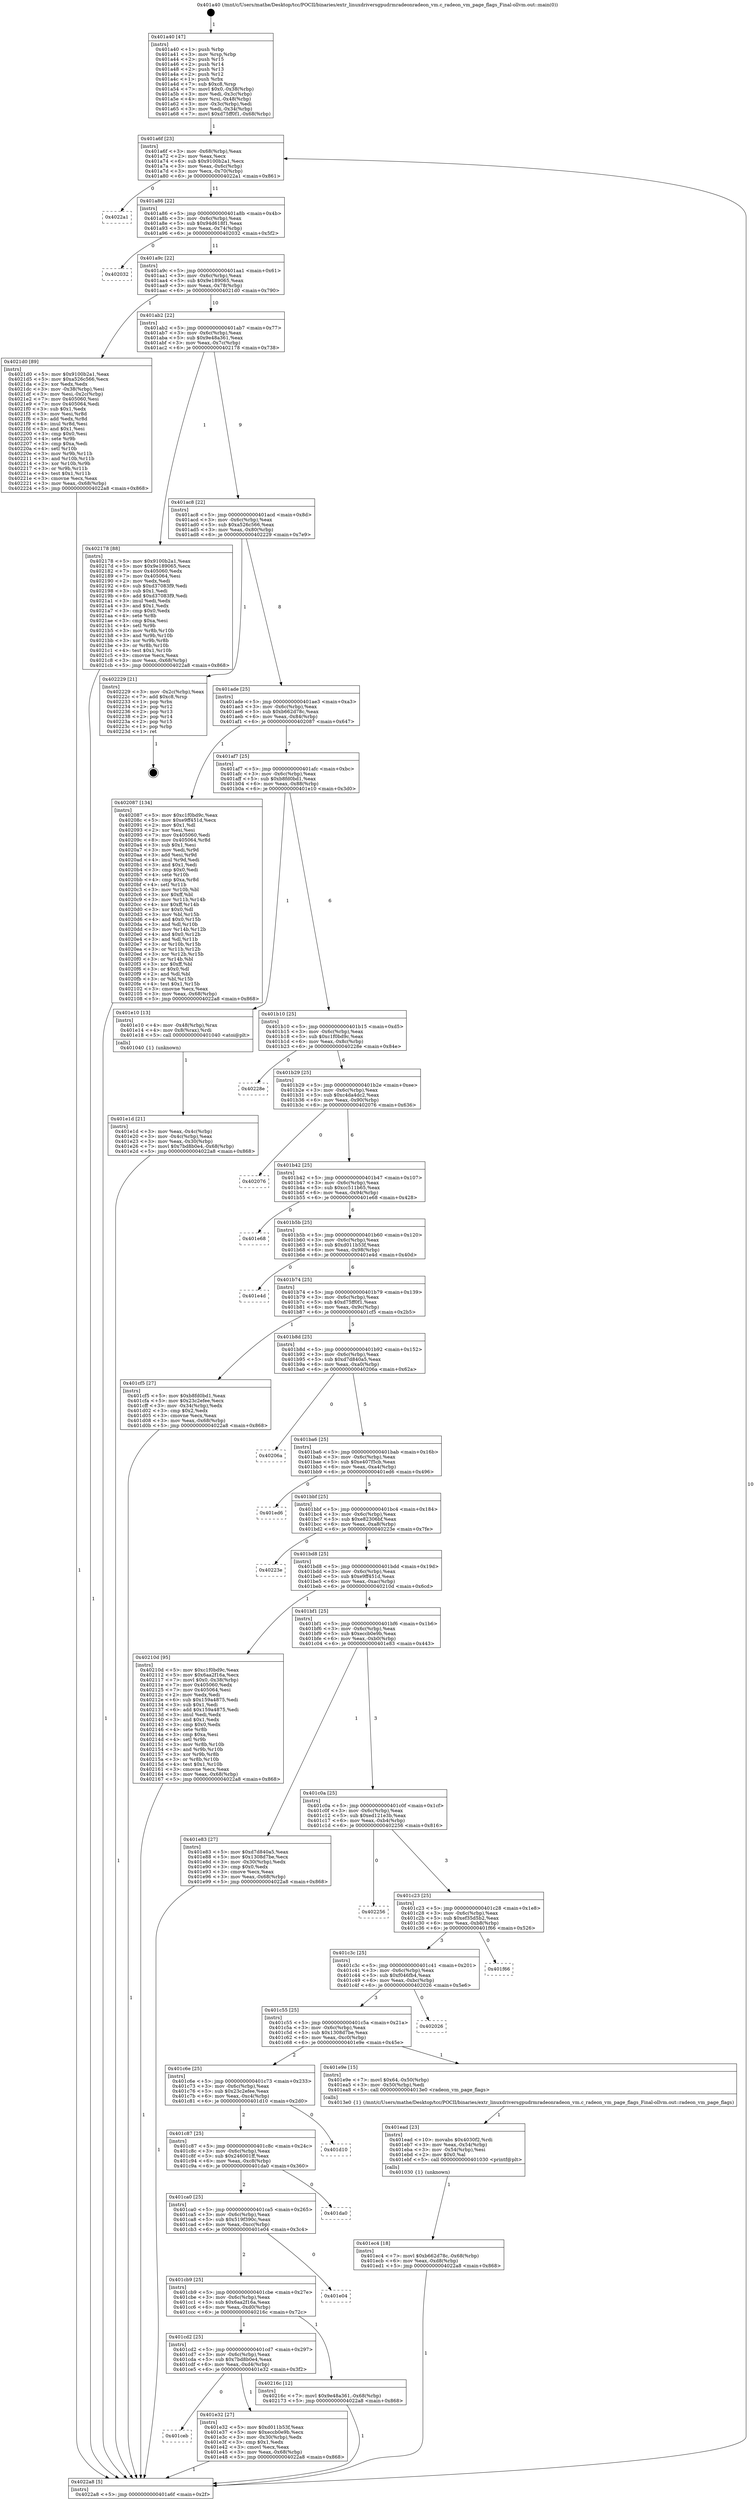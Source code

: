 digraph "0x401a40" {
  label = "0x401a40 (/mnt/c/Users/mathe/Desktop/tcc/POCII/binaries/extr_linuxdriversgpudrmradeonradeon_vm.c_radeon_vm_page_flags_Final-ollvm.out::main(0))"
  labelloc = "t"
  node[shape=record]

  Entry [label="",width=0.3,height=0.3,shape=circle,fillcolor=black,style=filled]
  "0x401a6f" [label="{
     0x401a6f [23]\l
     | [instrs]\l
     &nbsp;&nbsp;0x401a6f \<+3\>: mov -0x68(%rbp),%eax\l
     &nbsp;&nbsp;0x401a72 \<+2\>: mov %eax,%ecx\l
     &nbsp;&nbsp;0x401a74 \<+6\>: sub $0x9100b2a1,%ecx\l
     &nbsp;&nbsp;0x401a7a \<+3\>: mov %eax,-0x6c(%rbp)\l
     &nbsp;&nbsp;0x401a7d \<+3\>: mov %ecx,-0x70(%rbp)\l
     &nbsp;&nbsp;0x401a80 \<+6\>: je 00000000004022a1 \<main+0x861\>\l
  }"]
  "0x4022a1" [label="{
     0x4022a1\l
  }", style=dashed]
  "0x401a86" [label="{
     0x401a86 [22]\l
     | [instrs]\l
     &nbsp;&nbsp;0x401a86 \<+5\>: jmp 0000000000401a8b \<main+0x4b\>\l
     &nbsp;&nbsp;0x401a8b \<+3\>: mov -0x6c(%rbp),%eax\l
     &nbsp;&nbsp;0x401a8e \<+5\>: sub $0x94d618f1,%eax\l
     &nbsp;&nbsp;0x401a93 \<+3\>: mov %eax,-0x74(%rbp)\l
     &nbsp;&nbsp;0x401a96 \<+6\>: je 0000000000402032 \<main+0x5f2\>\l
  }"]
  Exit [label="",width=0.3,height=0.3,shape=circle,fillcolor=black,style=filled,peripheries=2]
  "0x402032" [label="{
     0x402032\l
  }", style=dashed]
  "0x401a9c" [label="{
     0x401a9c [22]\l
     | [instrs]\l
     &nbsp;&nbsp;0x401a9c \<+5\>: jmp 0000000000401aa1 \<main+0x61\>\l
     &nbsp;&nbsp;0x401aa1 \<+3\>: mov -0x6c(%rbp),%eax\l
     &nbsp;&nbsp;0x401aa4 \<+5\>: sub $0x9e189065,%eax\l
     &nbsp;&nbsp;0x401aa9 \<+3\>: mov %eax,-0x78(%rbp)\l
     &nbsp;&nbsp;0x401aac \<+6\>: je 00000000004021d0 \<main+0x790\>\l
  }"]
  "0x401ec4" [label="{
     0x401ec4 [18]\l
     | [instrs]\l
     &nbsp;&nbsp;0x401ec4 \<+7\>: movl $0xb662d78c,-0x68(%rbp)\l
     &nbsp;&nbsp;0x401ecb \<+6\>: mov %eax,-0xd8(%rbp)\l
     &nbsp;&nbsp;0x401ed1 \<+5\>: jmp 00000000004022a8 \<main+0x868\>\l
  }"]
  "0x4021d0" [label="{
     0x4021d0 [89]\l
     | [instrs]\l
     &nbsp;&nbsp;0x4021d0 \<+5\>: mov $0x9100b2a1,%eax\l
     &nbsp;&nbsp;0x4021d5 \<+5\>: mov $0xa526c566,%ecx\l
     &nbsp;&nbsp;0x4021da \<+2\>: xor %edx,%edx\l
     &nbsp;&nbsp;0x4021dc \<+3\>: mov -0x38(%rbp),%esi\l
     &nbsp;&nbsp;0x4021df \<+3\>: mov %esi,-0x2c(%rbp)\l
     &nbsp;&nbsp;0x4021e2 \<+7\>: mov 0x405060,%esi\l
     &nbsp;&nbsp;0x4021e9 \<+7\>: mov 0x405064,%edi\l
     &nbsp;&nbsp;0x4021f0 \<+3\>: sub $0x1,%edx\l
     &nbsp;&nbsp;0x4021f3 \<+3\>: mov %esi,%r8d\l
     &nbsp;&nbsp;0x4021f6 \<+3\>: add %edx,%r8d\l
     &nbsp;&nbsp;0x4021f9 \<+4\>: imul %r8d,%esi\l
     &nbsp;&nbsp;0x4021fd \<+3\>: and $0x1,%esi\l
     &nbsp;&nbsp;0x402200 \<+3\>: cmp $0x0,%esi\l
     &nbsp;&nbsp;0x402203 \<+4\>: sete %r9b\l
     &nbsp;&nbsp;0x402207 \<+3\>: cmp $0xa,%edi\l
     &nbsp;&nbsp;0x40220a \<+4\>: setl %r10b\l
     &nbsp;&nbsp;0x40220e \<+3\>: mov %r9b,%r11b\l
     &nbsp;&nbsp;0x402211 \<+3\>: and %r10b,%r11b\l
     &nbsp;&nbsp;0x402214 \<+3\>: xor %r10b,%r9b\l
     &nbsp;&nbsp;0x402217 \<+3\>: or %r9b,%r11b\l
     &nbsp;&nbsp;0x40221a \<+4\>: test $0x1,%r11b\l
     &nbsp;&nbsp;0x40221e \<+3\>: cmovne %ecx,%eax\l
     &nbsp;&nbsp;0x402221 \<+3\>: mov %eax,-0x68(%rbp)\l
     &nbsp;&nbsp;0x402224 \<+5\>: jmp 00000000004022a8 \<main+0x868\>\l
  }"]
  "0x401ab2" [label="{
     0x401ab2 [22]\l
     | [instrs]\l
     &nbsp;&nbsp;0x401ab2 \<+5\>: jmp 0000000000401ab7 \<main+0x77\>\l
     &nbsp;&nbsp;0x401ab7 \<+3\>: mov -0x6c(%rbp),%eax\l
     &nbsp;&nbsp;0x401aba \<+5\>: sub $0x9e48a361,%eax\l
     &nbsp;&nbsp;0x401abf \<+3\>: mov %eax,-0x7c(%rbp)\l
     &nbsp;&nbsp;0x401ac2 \<+6\>: je 0000000000402178 \<main+0x738\>\l
  }"]
  "0x401ead" [label="{
     0x401ead [23]\l
     | [instrs]\l
     &nbsp;&nbsp;0x401ead \<+10\>: movabs $0x4030f2,%rdi\l
     &nbsp;&nbsp;0x401eb7 \<+3\>: mov %eax,-0x54(%rbp)\l
     &nbsp;&nbsp;0x401eba \<+3\>: mov -0x54(%rbp),%esi\l
     &nbsp;&nbsp;0x401ebd \<+2\>: mov $0x0,%al\l
     &nbsp;&nbsp;0x401ebf \<+5\>: call 0000000000401030 \<printf@plt\>\l
     | [calls]\l
     &nbsp;&nbsp;0x401030 \{1\} (unknown)\l
  }"]
  "0x402178" [label="{
     0x402178 [88]\l
     | [instrs]\l
     &nbsp;&nbsp;0x402178 \<+5\>: mov $0x9100b2a1,%eax\l
     &nbsp;&nbsp;0x40217d \<+5\>: mov $0x9e189065,%ecx\l
     &nbsp;&nbsp;0x402182 \<+7\>: mov 0x405060,%edx\l
     &nbsp;&nbsp;0x402189 \<+7\>: mov 0x405064,%esi\l
     &nbsp;&nbsp;0x402190 \<+2\>: mov %edx,%edi\l
     &nbsp;&nbsp;0x402192 \<+6\>: sub $0xd37083f9,%edi\l
     &nbsp;&nbsp;0x402198 \<+3\>: sub $0x1,%edi\l
     &nbsp;&nbsp;0x40219b \<+6\>: add $0xd37083f9,%edi\l
     &nbsp;&nbsp;0x4021a1 \<+3\>: imul %edi,%edx\l
     &nbsp;&nbsp;0x4021a4 \<+3\>: and $0x1,%edx\l
     &nbsp;&nbsp;0x4021a7 \<+3\>: cmp $0x0,%edx\l
     &nbsp;&nbsp;0x4021aa \<+4\>: sete %r8b\l
     &nbsp;&nbsp;0x4021ae \<+3\>: cmp $0xa,%esi\l
     &nbsp;&nbsp;0x4021b1 \<+4\>: setl %r9b\l
     &nbsp;&nbsp;0x4021b5 \<+3\>: mov %r8b,%r10b\l
     &nbsp;&nbsp;0x4021b8 \<+3\>: and %r9b,%r10b\l
     &nbsp;&nbsp;0x4021bb \<+3\>: xor %r9b,%r8b\l
     &nbsp;&nbsp;0x4021be \<+3\>: or %r8b,%r10b\l
     &nbsp;&nbsp;0x4021c1 \<+4\>: test $0x1,%r10b\l
     &nbsp;&nbsp;0x4021c5 \<+3\>: cmovne %ecx,%eax\l
     &nbsp;&nbsp;0x4021c8 \<+3\>: mov %eax,-0x68(%rbp)\l
     &nbsp;&nbsp;0x4021cb \<+5\>: jmp 00000000004022a8 \<main+0x868\>\l
  }"]
  "0x401ac8" [label="{
     0x401ac8 [22]\l
     | [instrs]\l
     &nbsp;&nbsp;0x401ac8 \<+5\>: jmp 0000000000401acd \<main+0x8d\>\l
     &nbsp;&nbsp;0x401acd \<+3\>: mov -0x6c(%rbp),%eax\l
     &nbsp;&nbsp;0x401ad0 \<+5\>: sub $0xa526c566,%eax\l
     &nbsp;&nbsp;0x401ad5 \<+3\>: mov %eax,-0x80(%rbp)\l
     &nbsp;&nbsp;0x401ad8 \<+6\>: je 0000000000402229 \<main+0x7e9\>\l
  }"]
  "0x401ceb" [label="{
     0x401ceb\l
  }", style=dashed]
  "0x402229" [label="{
     0x402229 [21]\l
     | [instrs]\l
     &nbsp;&nbsp;0x402229 \<+3\>: mov -0x2c(%rbp),%eax\l
     &nbsp;&nbsp;0x40222c \<+7\>: add $0xc8,%rsp\l
     &nbsp;&nbsp;0x402233 \<+1\>: pop %rbx\l
     &nbsp;&nbsp;0x402234 \<+2\>: pop %r12\l
     &nbsp;&nbsp;0x402236 \<+2\>: pop %r13\l
     &nbsp;&nbsp;0x402238 \<+2\>: pop %r14\l
     &nbsp;&nbsp;0x40223a \<+2\>: pop %r15\l
     &nbsp;&nbsp;0x40223c \<+1\>: pop %rbp\l
     &nbsp;&nbsp;0x40223d \<+1\>: ret\l
  }"]
  "0x401ade" [label="{
     0x401ade [25]\l
     | [instrs]\l
     &nbsp;&nbsp;0x401ade \<+5\>: jmp 0000000000401ae3 \<main+0xa3\>\l
     &nbsp;&nbsp;0x401ae3 \<+3\>: mov -0x6c(%rbp),%eax\l
     &nbsp;&nbsp;0x401ae6 \<+5\>: sub $0xb662d78c,%eax\l
     &nbsp;&nbsp;0x401aeb \<+6\>: mov %eax,-0x84(%rbp)\l
     &nbsp;&nbsp;0x401af1 \<+6\>: je 0000000000402087 \<main+0x647\>\l
  }"]
  "0x401e32" [label="{
     0x401e32 [27]\l
     | [instrs]\l
     &nbsp;&nbsp;0x401e32 \<+5\>: mov $0xd011b53f,%eax\l
     &nbsp;&nbsp;0x401e37 \<+5\>: mov $0xeccb0e9b,%ecx\l
     &nbsp;&nbsp;0x401e3c \<+3\>: mov -0x30(%rbp),%edx\l
     &nbsp;&nbsp;0x401e3f \<+3\>: cmp $0x1,%edx\l
     &nbsp;&nbsp;0x401e42 \<+3\>: cmovl %ecx,%eax\l
     &nbsp;&nbsp;0x401e45 \<+3\>: mov %eax,-0x68(%rbp)\l
     &nbsp;&nbsp;0x401e48 \<+5\>: jmp 00000000004022a8 \<main+0x868\>\l
  }"]
  "0x402087" [label="{
     0x402087 [134]\l
     | [instrs]\l
     &nbsp;&nbsp;0x402087 \<+5\>: mov $0xc1f0bd9c,%eax\l
     &nbsp;&nbsp;0x40208c \<+5\>: mov $0xe9ff451d,%ecx\l
     &nbsp;&nbsp;0x402091 \<+2\>: mov $0x1,%dl\l
     &nbsp;&nbsp;0x402093 \<+2\>: xor %esi,%esi\l
     &nbsp;&nbsp;0x402095 \<+7\>: mov 0x405060,%edi\l
     &nbsp;&nbsp;0x40209c \<+8\>: mov 0x405064,%r8d\l
     &nbsp;&nbsp;0x4020a4 \<+3\>: sub $0x1,%esi\l
     &nbsp;&nbsp;0x4020a7 \<+3\>: mov %edi,%r9d\l
     &nbsp;&nbsp;0x4020aa \<+3\>: add %esi,%r9d\l
     &nbsp;&nbsp;0x4020ad \<+4\>: imul %r9d,%edi\l
     &nbsp;&nbsp;0x4020b1 \<+3\>: and $0x1,%edi\l
     &nbsp;&nbsp;0x4020b4 \<+3\>: cmp $0x0,%edi\l
     &nbsp;&nbsp;0x4020b7 \<+4\>: sete %r10b\l
     &nbsp;&nbsp;0x4020bb \<+4\>: cmp $0xa,%r8d\l
     &nbsp;&nbsp;0x4020bf \<+4\>: setl %r11b\l
     &nbsp;&nbsp;0x4020c3 \<+3\>: mov %r10b,%bl\l
     &nbsp;&nbsp;0x4020c6 \<+3\>: xor $0xff,%bl\l
     &nbsp;&nbsp;0x4020c9 \<+3\>: mov %r11b,%r14b\l
     &nbsp;&nbsp;0x4020cc \<+4\>: xor $0xff,%r14b\l
     &nbsp;&nbsp;0x4020d0 \<+3\>: xor $0x0,%dl\l
     &nbsp;&nbsp;0x4020d3 \<+3\>: mov %bl,%r15b\l
     &nbsp;&nbsp;0x4020d6 \<+4\>: and $0x0,%r15b\l
     &nbsp;&nbsp;0x4020da \<+3\>: and %dl,%r10b\l
     &nbsp;&nbsp;0x4020dd \<+3\>: mov %r14b,%r12b\l
     &nbsp;&nbsp;0x4020e0 \<+4\>: and $0x0,%r12b\l
     &nbsp;&nbsp;0x4020e4 \<+3\>: and %dl,%r11b\l
     &nbsp;&nbsp;0x4020e7 \<+3\>: or %r10b,%r15b\l
     &nbsp;&nbsp;0x4020ea \<+3\>: or %r11b,%r12b\l
     &nbsp;&nbsp;0x4020ed \<+3\>: xor %r12b,%r15b\l
     &nbsp;&nbsp;0x4020f0 \<+3\>: or %r14b,%bl\l
     &nbsp;&nbsp;0x4020f3 \<+3\>: xor $0xff,%bl\l
     &nbsp;&nbsp;0x4020f6 \<+3\>: or $0x0,%dl\l
     &nbsp;&nbsp;0x4020f9 \<+2\>: and %dl,%bl\l
     &nbsp;&nbsp;0x4020fb \<+3\>: or %bl,%r15b\l
     &nbsp;&nbsp;0x4020fe \<+4\>: test $0x1,%r15b\l
     &nbsp;&nbsp;0x402102 \<+3\>: cmovne %ecx,%eax\l
     &nbsp;&nbsp;0x402105 \<+3\>: mov %eax,-0x68(%rbp)\l
     &nbsp;&nbsp;0x402108 \<+5\>: jmp 00000000004022a8 \<main+0x868\>\l
  }"]
  "0x401af7" [label="{
     0x401af7 [25]\l
     | [instrs]\l
     &nbsp;&nbsp;0x401af7 \<+5\>: jmp 0000000000401afc \<main+0xbc\>\l
     &nbsp;&nbsp;0x401afc \<+3\>: mov -0x6c(%rbp),%eax\l
     &nbsp;&nbsp;0x401aff \<+5\>: sub $0xb8fd0bd1,%eax\l
     &nbsp;&nbsp;0x401b04 \<+6\>: mov %eax,-0x88(%rbp)\l
     &nbsp;&nbsp;0x401b0a \<+6\>: je 0000000000401e10 \<main+0x3d0\>\l
  }"]
  "0x401cd2" [label="{
     0x401cd2 [25]\l
     | [instrs]\l
     &nbsp;&nbsp;0x401cd2 \<+5\>: jmp 0000000000401cd7 \<main+0x297\>\l
     &nbsp;&nbsp;0x401cd7 \<+3\>: mov -0x6c(%rbp),%eax\l
     &nbsp;&nbsp;0x401cda \<+5\>: sub $0x7bd8b0e4,%eax\l
     &nbsp;&nbsp;0x401cdf \<+6\>: mov %eax,-0xd4(%rbp)\l
     &nbsp;&nbsp;0x401ce5 \<+6\>: je 0000000000401e32 \<main+0x3f2\>\l
  }"]
  "0x401e10" [label="{
     0x401e10 [13]\l
     | [instrs]\l
     &nbsp;&nbsp;0x401e10 \<+4\>: mov -0x48(%rbp),%rax\l
     &nbsp;&nbsp;0x401e14 \<+4\>: mov 0x8(%rax),%rdi\l
     &nbsp;&nbsp;0x401e18 \<+5\>: call 0000000000401040 \<atoi@plt\>\l
     | [calls]\l
     &nbsp;&nbsp;0x401040 \{1\} (unknown)\l
  }"]
  "0x401b10" [label="{
     0x401b10 [25]\l
     | [instrs]\l
     &nbsp;&nbsp;0x401b10 \<+5\>: jmp 0000000000401b15 \<main+0xd5\>\l
     &nbsp;&nbsp;0x401b15 \<+3\>: mov -0x6c(%rbp),%eax\l
     &nbsp;&nbsp;0x401b18 \<+5\>: sub $0xc1f0bd9c,%eax\l
     &nbsp;&nbsp;0x401b1d \<+6\>: mov %eax,-0x8c(%rbp)\l
     &nbsp;&nbsp;0x401b23 \<+6\>: je 000000000040228e \<main+0x84e\>\l
  }"]
  "0x40216c" [label="{
     0x40216c [12]\l
     | [instrs]\l
     &nbsp;&nbsp;0x40216c \<+7\>: movl $0x9e48a361,-0x68(%rbp)\l
     &nbsp;&nbsp;0x402173 \<+5\>: jmp 00000000004022a8 \<main+0x868\>\l
  }"]
  "0x40228e" [label="{
     0x40228e\l
  }", style=dashed]
  "0x401b29" [label="{
     0x401b29 [25]\l
     | [instrs]\l
     &nbsp;&nbsp;0x401b29 \<+5\>: jmp 0000000000401b2e \<main+0xee\>\l
     &nbsp;&nbsp;0x401b2e \<+3\>: mov -0x6c(%rbp),%eax\l
     &nbsp;&nbsp;0x401b31 \<+5\>: sub $0xc4da4dc2,%eax\l
     &nbsp;&nbsp;0x401b36 \<+6\>: mov %eax,-0x90(%rbp)\l
     &nbsp;&nbsp;0x401b3c \<+6\>: je 0000000000402076 \<main+0x636\>\l
  }"]
  "0x401cb9" [label="{
     0x401cb9 [25]\l
     | [instrs]\l
     &nbsp;&nbsp;0x401cb9 \<+5\>: jmp 0000000000401cbe \<main+0x27e\>\l
     &nbsp;&nbsp;0x401cbe \<+3\>: mov -0x6c(%rbp),%eax\l
     &nbsp;&nbsp;0x401cc1 \<+5\>: sub $0x6aa2f16a,%eax\l
     &nbsp;&nbsp;0x401cc6 \<+6\>: mov %eax,-0xd0(%rbp)\l
     &nbsp;&nbsp;0x401ccc \<+6\>: je 000000000040216c \<main+0x72c\>\l
  }"]
  "0x402076" [label="{
     0x402076\l
  }", style=dashed]
  "0x401b42" [label="{
     0x401b42 [25]\l
     | [instrs]\l
     &nbsp;&nbsp;0x401b42 \<+5\>: jmp 0000000000401b47 \<main+0x107\>\l
     &nbsp;&nbsp;0x401b47 \<+3\>: mov -0x6c(%rbp),%eax\l
     &nbsp;&nbsp;0x401b4a \<+5\>: sub $0xcc511b65,%eax\l
     &nbsp;&nbsp;0x401b4f \<+6\>: mov %eax,-0x94(%rbp)\l
     &nbsp;&nbsp;0x401b55 \<+6\>: je 0000000000401e68 \<main+0x428\>\l
  }"]
  "0x401e04" [label="{
     0x401e04\l
  }", style=dashed]
  "0x401e68" [label="{
     0x401e68\l
  }", style=dashed]
  "0x401b5b" [label="{
     0x401b5b [25]\l
     | [instrs]\l
     &nbsp;&nbsp;0x401b5b \<+5\>: jmp 0000000000401b60 \<main+0x120\>\l
     &nbsp;&nbsp;0x401b60 \<+3\>: mov -0x6c(%rbp),%eax\l
     &nbsp;&nbsp;0x401b63 \<+5\>: sub $0xd011b53f,%eax\l
     &nbsp;&nbsp;0x401b68 \<+6\>: mov %eax,-0x98(%rbp)\l
     &nbsp;&nbsp;0x401b6e \<+6\>: je 0000000000401e4d \<main+0x40d\>\l
  }"]
  "0x401ca0" [label="{
     0x401ca0 [25]\l
     | [instrs]\l
     &nbsp;&nbsp;0x401ca0 \<+5\>: jmp 0000000000401ca5 \<main+0x265\>\l
     &nbsp;&nbsp;0x401ca5 \<+3\>: mov -0x6c(%rbp),%eax\l
     &nbsp;&nbsp;0x401ca8 \<+5\>: sub $0x519f390c,%eax\l
     &nbsp;&nbsp;0x401cad \<+6\>: mov %eax,-0xcc(%rbp)\l
     &nbsp;&nbsp;0x401cb3 \<+6\>: je 0000000000401e04 \<main+0x3c4\>\l
  }"]
  "0x401e4d" [label="{
     0x401e4d\l
  }", style=dashed]
  "0x401b74" [label="{
     0x401b74 [25]\l
     | [instrs]\l
     &nbsp;&nbsp;0x401b74 \<+5\>: jmp 0000000000401b79 \<main+0x139\>\l
     &nbsp;&nbsp;0x401b79 \<+3\>: mov -0x6c(%rbp),%eax\l
     &nbsp;&nbsp;0x401b7c \<+5\>: sub $0xd75ff0f1,%eax\l
     &nbsp;&nbsp;0x401b81 \<+6\>: mov %eax,-0x9c(%rbp)\l
     &nbsp;&nbsp;0x401b87 \<+6\>: je 0000000000401cf5 \<main+0x2b5\>\l
  }"]
  "0x401da0" [label="{
     0x401da0\l
  }", style=dashed]
  "0x401cf5" [label="{
     0x401cf5 [27]\l
     | [instrs]\l
     &nbsp;&nbsp;0x401cf5 \<+5\>: mov $0xb8fd0bd1,%eax\l
     &nbsp;&nbsp;0x401cfa \<+5\>: mov $0x23c2efee,%ecx\l
     &nbsp;&nbsp;0x401cff \<+3\>: mov -0x34(%rbp),%edx\l
     &nbsp;&nbsp;0x401d02 \<+3\>: cmp $0x2,%edx\l
     &nbsp;&nbsp;0x401d05 \<+3\>: cmovne %ecx,%eax\l
     &nbsp;&nbsp;0x401d08 \<+3\>: mov %eax,-0x68(%rbp)\l
     &nbsp;&nbsp;0x401d0b \<+5\>: jmp 00000000004022a8 \<main+0x868\>\l
  }"]
  "0x401b8d" [label="{
     0x401b8d [25]\l
     | [instrs]\l
     &nbsp;&nbsp;0x401b8d \<+5\>: jmp 0000000000401b92 \<main+0x152\>\l
     &nbsp;&nbsp;0x401b92 \<+3\>: mov -0x6c(%rbp),%eax\l
     &nbsp;&nbsp;0x401b95 \<+5\>: sub $0xd7d840a5,%eax\l
     &nbsp;&nbsp;0x401b9a \<+6\>: mov %eax,-0xa0(%rbp)\l
     &nbsp;&nbsp;0x401ba0 \<+6\>: je 000000000040206a \<main+0x62a\>\l
  }"]
  "0x4022a8" [label="{
     0x4022a8 [5]\l
     | [instrs]\l
     &nbsp;&nbsp;0x4022a8 \<+5\>: jmp 0000000000401a6f \<main+0x2f\>\l
  }"]
  "0x401a40" [label="{
     0x401a40 [47]\l
     | [instrs]\l
     &nbsp;&nbsp;0x401a40 \<+1\>: push %rbp\l
     &nbsp;&nbsp;0x401a41 \<+3\>: mov %rsp,%rbp\l
     &nbsp;&nbsp;0x401a44 \<+2\>: push %r15\l
     &nbsp;&nbsp;0x401a46 \<+2\>: push %r14\l
     &nbsp;&nbsp;0x401a48 \<+2\>: push %r13\l
     &nbsp;&nbsp;0x401a4a \<+2\>: push %r12\l
     &nbsp;&nbsp;0x401a4c \<+1\>: push %rbx\l
     &nbsp;&nbsp;0x401a4d \<+7\>: sub $0xc8,%rsp\l
     &nbsp;&nbsp;0x401a54 \<+7\>: movl $0x0,-0x38(%rbp)\l
     &nbsp;&nbsp;0x401a5b \<+3\>: mov %edi,-0x3c(%rbp)\l
     &nbsp;&nbsp;0x401a5e \<+4\>: mov %rsi,-0x48(%rbp)\l
     &nbsp;&nbsp;0x401a62 \<+3\>: mov -0x3c(%rbp),%edi\l
     &nbsp;&nbsp;0x401a65 \<+3\>: mov %edi,-0x34(%rbp)\l
     &nbsp;&nbsp;0x401a68 \<+7\>: movl $0xd75ff0f1,-0x68(%rbp)\l
  }"]
  "0x401e1d" [label="{
     0x401e1d [21]\l
     | [instrs]\l
     &nbsp;&nbsp;0x401e1d \<+3\>: mov %eax,-0x4c(%rbp)\l
     &nbsp;&nbsp;0x401e20 \<+3\>: mov -0x4c(%rbp),%eax\l
     &nbsp;&nbsp;0x401e23 \<+3\>: mov %eax,-0x30(%rbp)\l
     &nbsp;&nbsp;0x401e26 \<+7\>: movl $0x7bd8b0e4,-0x68(%rbp)\l
     &nbsp;&nbsp;0x401e2d \<+5\>: jmp 00000000004022a8 \<main+0x868\>\l
  }"]
  "0x401c87" [label="{
     0x401c87 [25]\l
     | [instrs]\l
     &nbsp;&nbsp;0x401c87 \<+5\>: jmp 0000000000401c8c \<main+0x24c\>\l
     &nbsp;&nbsp;0x401c8c \<+3\>: mov -0x6c(%rbp),%eax\l
     &nbsp;&nbsp;0x401c8f \<+5\>: sub $0x246001ff,%eax\l
     &nbsp;&nbsp;0x401c94 \<+6\>: mov %eax,-0xc8(%rbp)\l
     &nbsp;&nbsp;0x401c9a \<+6\>: je 0000000000401da0 \<main+0x360\>\l
  }"]
  "0x40206a" [label="{
     0x40206a\l
  }", style=dashed]
  "0x401ba6" [label="{
     0x401ba6 [25]\l
     | [instrs]\l
     &nbsp;&nbsp;0x401ba6 \<+5\>: jmp 0000000000401bab \<main+0x16b\>\l
     &nbsp;&nbsp;0x401bab \<+3\>: mov -0x6c(%rbp),%eax\l
     &nbsp;&nbsp;0x401bae \<+5\>: sub $0xe407f5cb,%eax\l
     &nbsp;&nbsp;0x401bb3 \<+6\>: mov %eax,-0xa4(%rbp)\l
     &nbsp;&nbsp;0x401bb9 \<+6\>: je 0000000000401ed6 \<main+0x496\>\l
  }"]
  "0x401d10" [label="{
     0x401d10\l
  }", style=dashed]
  "0x401ed6" [label="{
     0x401ed6\l
  }", style=dashed]
  "0x401bbf" [label="{
     0x401bbf [25]\l
     | [instrs]\l
     &nbsp;&nbsp;0x401bbf \<+5\>: jmp 0000000000401bc4 \<main+0x184\>\l
     &nbsp;&nbsp;0x401bc4 \<+3\>: mov -0x6c(%rbp),%eax\l
     &nbsp;&nbsp;0x401bc7 \<+5\>: sub $0xe82306bf,%eax\l
     &nbsp;&nbsp;0x401bcc \<+6\>: mov %eax,-0xa8(%rbp)\l
     &nbsp;&nbsp;0x401bd2 \<+6\>: je 000000000040223e \<main+0x7fe\>\l
  }"]
  "0x401c6e" [label="{
     0x401c6e [25]\l
     | [instrs]\l
     &nbsp;&nbsp;0x401c6e \<+5\>: jmp 0000000000401c73 \<main+0x233\>\l
     &nbsp;&nbsp;0x401c73 \<+3\>: mov -0x6c(%rbp),%eax\l
     &nbsp;&nbsp;0x401c76 \<+5\>: sub $0x23c2efee,%eax\l
     &nbsp;&nbsp;0x401c7b \<+6\>: mov %eax,-0xc4(%rbp)\l
     &nbsp;&nbsp;0x401c81 \<+6\>: je 0000000000401d10 \<main+0x2d0\>\l
  }"]
  "0x40223e" [label="{
     0x40223e\l
  }", style=dashed]
  "0x401bd8" [label="{
     0x401bd8 [25]\l
     | [instrs]\l
     &nbsp;&nbsp;0x401bd8 \<+5\>: jmp 0000000000401bdd \<main+0x19d\>\l
     &nbsp;&nbsp;0x401bdd \<+3\>: mov -0x6c(%rbp),%eax\l
     &nbsp;&nbsp;0x401be0 \<+5\>: sub $0xe9ff451d,%eax\l
     &nbsp;&nbsp;0x401be5 \<+6\>: mov %eax,-0xac(%rbp)\l
     &nbsp;&nbsp;0x401beb \<+6\>: je 000000000040210d \<main+0x6cd\>\l
  }"]
  "0x401e9e" [label="{
     0x401e9e [15]\l
     | [instrs]\l
     &nbsp;&nbsp;0x401e9e \<+7\>: movl $0x64,-0x50(%rbp)\l
     &nbsp;&nbsp;0x401ea5 \<+3\>: mov -0x50(%rbp),%edi\l
     &nbsp;&nbsp;0x401ea8 \<+5\>: call 00000000004013e0 \<radeon_vm_page_flags\>\l
     | [calls]\l
     &nbsp;&nbsp;0x4013e0 \{1\} (/mnt/c/Users/mathe/Desktop/tcc/POCII/binaries/extr_linuxdriversgpudrmradeonradeon_vm.c_radeon_vm_page_flags_Final-ollvm.out::radeon_vm_page_flags)\l
  }"]
  "0x40210d" [label="{
     0x40210d [95]\l
     | [instrs]\l
     &nbsp;&nbsp;0x40210d \<+5\>: mov $0xc1f0bd9c,%eax\l
     &nbsp;&nbsp;0x402112 \<+5\>: mov $0x6aa2f16a,%ecx\l
     &nbsp;&nbsp;0x402117 \<+7\>: movl $0x0,-0x38(%rbp)\l
     &nbsp;&nbsp;0x40211e \<+7\>: mov 0x405060,%edx\l
     &nbsp;&nbsp;0x402125 \<+7\>: mov 0x405064,%esi\l
     &nbsp;&nbsp;0x40212c \<+2\>: mov %edx,%edi\l
     &nbsp;&nbsp;0x40212e \<+6\>: sub $0x159a4875,%edi\l
     &nbsp;&nbsp;0x402134 \<+3\>: sub $0x1,%edi\l
     &nbsp;&nbsp;0x402137 \<+6\>: add $0x159a4875,%edi\l
     &nbsp;&nbsp;0x40213d \<+3\>: imul %edi,%edx\l
     &nbsp;&nbsp;0x402140 \<+3\>: and $0x1,%edx\l
     &nbsp;&nbsp;0x402143 \<+3\>: cmp $0x0,%edx\l
     &nbsp;&nbsp;0x402146 \<+4\>: sete %r8b\l
     &nbsp;&nbsp;0x40214a \<+3\>: cmp $0xa,%esi\l
     &nbsp;&nbsp;0x40214d \<+4\>: setl %r9b\l
     &nbsp;&nbsp;0x402151 \<+3\>: mov %r8b,%r10b\l
     &nbsp;&nbsp;0x402154 \<+3\>: and %r9b,%r10b\l
     &nbsp;&nbsp;0x402157 \<+3\>: xor %r9b,%r8b\l
     &nbsp;&nbsp;0x40215a \<+3\>: or %r8b,%r10b\l
     &nbsp;&nbsp;0x40215d \<+4\>: test $0x1,%r10b\l
     &nbsp;&nbsp;0x402161 \<+3\>: cmovne %ecx,%eax\l
     &nbsp;&nbsp;0x402164 \<+3\>: mov %eax,-0x68(%rbp)\l
     &nbsp;&nbsp;0x402167 \<+5\>: jmp 00000000004022a8 \<main+0x868\>\l
  }"]
  "0x401bf1" [label="{
     0x401bf1 [25]\l
     | [instrs]\l
     &nbsp;&nbsp;0x401bf1 \<+5\>: jmp 0000000000401bf6 \<main+0x1b6\>\l
     &nbsp;&nbsp;0x401bf6 \<+3\>: mov -0x6c(%rbp),%eax\l
     &nbsp;&nbsp;0x401bf9 \<+5\>: sub $0xeccb0e9b,%eax\l
     &nbsp;&nbsp;0x401bfe \<+6\>: mov %eax,-0xb0(%rbp)\l
     &nbsp;&nbsp;0x401c04 \<+6\>: je 0000000000401e83 \<main+0x443\>\l
  }"]
  "0x401c55" [label="{
     0x401c55 [25]\l
     | [instrs]\l
     &nbsp;&nbsp;0x401c55 \<+5\>: jmp 0000000000401c5a \<main+0x21a\>\l
     &nbsp;&nbsp;0x401c5a \<+3\>: mov -0x6c(%rbp),%eax\l
     &nbsp;&nbsp;0x401c5d \<+5\>: sub $0x1308d7be,%eax\l
     &nbsp;&nbsp;0x401c62 \<+6\>: mov %eax,-0xc0(%rbp)\l
     &nbsp;&nbsp;0x401c68 \<+6\>: je 0000000000401e9e \<main+0x45e\>\l
  }"]
  "0x401e83" [label="{
     0x401e83 [27]\l
     | [instrs]\l
     &nbsp;&nbsp;0x401e83 \<+5\>: mov $0xd7d840a5,%eax\l
     &nbsp;&nbsp;0x401e88 \<+5\>: mov $0x1308d7be,%ecx\l
     &nbsp;&nbsp;0x401e8d \<+3\>: mov -0x30(%rbp),%edx\l
     &nbsp;&nbsp;0x401e90 \<+3\>: cmp $0x0,%edx\l
     &nbsp;&nbsp;0x401e93 \<+3\>: cmove %ecx,%eax\l
     &nbsp;&nbsp;0x401e96 \<+3\>: mov %eax,-0x68(%rbp)\l
     &nbsp;&nbsp;0x401e99 \<+5\>: jmp 00000000004022a8 \<main+0x868\>\l
  }"]
  "0x401c0a" [label="{
     0x401c0a [25]\l
     | [instrs]\l
     &nbsp;&nbsp;0x401c0a \<+5\>: jmp 0000000000401c0f \<main+0x1cf\>\l
     &nbsp;&nbsp;0x401c0f \<+3\>: mov -0x6c(%rbp),%eax\l
     &nbsp;&nbsp;0x401c12 \<+5\>: sub $0xed121e3b,%eax\l
     &nbsp;&nbsp;0x401c17 \<+6\>: mov %eax,-0xb4(%rbp)\l
     &nbsp;&nbsp;0x401c1d \<+6\>: je 0000000000402256 \<main+0x816\>\l
  }"]
  "0x402026" [label="{
     0x402026\l
  }", style=dashed]
  "0x402256" [label="{
     0x402256\l
  }", style=dashed]
  "0x401c23" [label="{
     0x401c23 [25]\l
     | [instrs]\l
     &nbsp;&nbsp;0x401c23 \<+5\>: jmp 0000000000401c28 \<main+0x1e8\>\l
     &nbsp;&nbsp;0x401c28 \<+3\>: mov -0x6c(%rbp),%eax\l
     &nbsp;&nbsp;0x401c2b \<+5\>: sub $0xef35d5b2,%eax\l
     &nbsp;&nbsp;0x401c30 \<+6\>: mov %eax,-0xb8(%rbp)\l
     &nbsp;&nbsp;0x401c36 \<+6\>: je 0000000000401f66 \<main+0x526\>\l
  }"]
  "0x401c3c" [label="{
     0x401c3c [25]\l
     | [instrs]\l
     &nbsp;&nbsp;0x401c3c \<+5\>: jmp 0000000000401c41 \<main+0x201\>\l
     &nbsp;&nbsp;0x401c41 \<+3\>: mov -0x6c(%rbp),%eax\l
     &nbsp;&nbsp;0x401c44 \<+5\>: sub $0xf046fb4,%eax\l
     &nbsp;&nbsp;0x401c49 \<+6\>: mov %eax,-0xbc(%rbp)\l
     &nbsp;&nbsp;0x401c4f \<+6\>: je 0000000000402026 \<main+0x5e6\>\l
  }"]
  "0x401f66" [label="{
     0x401f66\l
  }", style=dashed]
  Entry -> "0x401a40" [label=" 1"]
  "0x401a6f" -> "0x4022a1" [label=" 0"]
  "0x401a6f" -> "0x401a86" [label=" 11"]
  "0x402229" -> Exit [label=" 1"]
  "0x401a86" -> "0x402032" [label=" 0"]
  "0x401a86" -> "0x401a9c" [label=" 11"]
  "0x4021d0" -> "0x4022a8" [label=" 1"]
  "0x401a9c" -> "0x4021d0" [label=" 1"]
  "0x401a9c" -> "0x401ab2" [label=" 10"]
  "0x402178" -> "0x4022a8" [label=" 1"]
  "0x401ab2" -> "0x402178" [label=" 1"]
  "0x401ab2" -> "0x401ac8" [label=" 9"]
  "0x40216c" -> "0x4022a8" [label=" 1"]
  "0x401ac8" -> "0x402229" [label=" 1"]
  "0x401ac8" -> "0x401ade" [label=" 8"]
  "0x40210d" -> "0x4022a8" [label=" 1"]
  "0x401ade" -> "0x402087" [label=" 1"]
  "0x401ade" -> "0x401af7" [label=" 7"]
  "0x402087" -> "0x4022a8" [label=" 1"]
  "0x401af7" -> "0x401e10" [label=" 1"]
  "0x401af7" -> "0x401b10" [label=" 6"]
  "0x401ead" -> "0x401ec4" [label=" 1"]
  "0x401b10" -> "0x40228e" [label=" 0"]
  "0x401b10" -> "0x401b29" [label=" 6"]
  "0x401e9e" -> "0x401ead" [label=" 1"]
  "0x401b29" -> "0x402076" [label=" 0"]
  "0x401b29" -> "0x401b42" [label=" 6"]
  "0x401e32" -> "0x4022a8" [label=" 1"]
  "0x401b42" -> "0x401e68" [label=" 0"]
  "0x401b42" -> "0x401b5b" [label=" 6"]
  "0x401cd2" -> "0x401ceb" [label=" 0"]
  "0x401b5b" -> "0x401e4d" [label=" 0"]
  "0x401b5b" -> "0x401b74" [label=" 6"]
  "0x401ec4" -> "0x4022a8" [label=" 1"]
  "0x401b74" -> "0x401cf5" [label=" 1"]
  "0x401b74" -> "0x401b8d" [label=" 5"]
  "0x401cf5" -> "0x4022a8" [label=" 1"]
  "0x401a40" -> "0x401a6f" [label=" 1"]
  "0x4022a8" -> "0x401a6f" [label=" 10"]
  "0x401e10" -> "0x401e1d" [label=" 1"]
  "0x401e1d" -> "0x4022a8" [label=" 1"]
  "0x401cb9" -> "0x401cd2" [label=" 1"]
  "0x401b8d" -> "0x40206a" [label=" 0"]
  "0x401b8d" -> "0x401ba6" [label=" 5"]
  "0x401e83" -> "0x4022a8" [label=" 1"]
  "0x401ba6" -> "0x401ed6" [label=" 0"]
  "0x401ba6" -> "0x401bbf" [label=" 5"]
  "0x401ca0" -> "0x401cb9" [label=" 2"]
  "0x401bbf" -> "0x40223e" [label=" 0"]
  "0x401bbf" -> "0x401bd8" [label=" 5"]
  "0x401cd2" -> "0x401e32" [label=" 1"]
  "0x401bd8" -> "0x40210d" [label=" 1"]
  "0x401bd8" -> "0x401bf1" [label=" 4"]
  "0x401c87" -> "0x401ca0" [label=" 2"]
  "0x401bf1" -> "0x401e83" [label=" 1"]
  "0x401bf1" -> "0x401c0a" [label=" 3"]
  "0x401cb9" -> "0x40216c" [label=" 1"]
  "0x401c0a" -> "0x402256" [label=" 0"]
  "0x401c0a" -> "0x401c23" [label=" 3"]
  "0x401c6e" -> "0x401c87" [label=" 2"]
  "0x401c23" -> "0x401f66" [label=" 0"]
  "0x401c23" -> "0x401c3c" [label=" 3"]
  "0x401c6e" -> "0x401d10" [label=" 0"]
  "0x401c3c" -> "0x402026" [label=" 0"]
  "0x401c3c" -> "0x401c55" [label=" 3"]
  "0x401c87" -> "0x401da0" [label=" 0"]
  "0x401c55" -> "0x401e9e" [label=" 1"]
  "0x401c55" -> "0x401c6e" [label=" 2"]
  "0x401ca0" -> "0x401e04" [label=" 0"]
}
